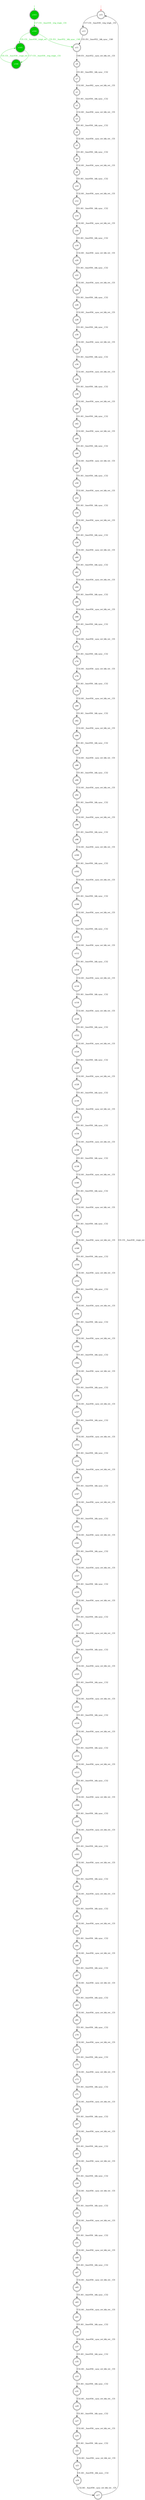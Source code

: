 digraph diffautomaton {
	15 [label=<s15> shape="doublecircle"];
	163 [label=<s163> shape="doublecircle" fillcolor="#00cc00" fontcolor="#ffffff" style="filled"];
	1 [label=<s1> shape="doublecircle"];
	2 [label=<s2> shape="doublecircle"];
	3 [label=<s3> shape="doublecircle"];
	4 [label=<s4> shape="doublecircle"];
	5 [label=<s5> shape="doublecircle"];
	6 [label=<s6> shape="doublecircle"];
	7 [label=<s7> shape="doublecircle"];
	8 [label=<s8> shape="doublecircle"];
	9 [label=<s9> shape="doublecircle"];
	10 [label=<s10> shape="doublecircle"];
	11 [label=<s11> shape="doublecircle"];
	12 [label=<s12> shape="doublecircle"];
	13 [label=<s13> shape="doublecircle"];
	14 [label=<s14> shape="doublecircle"];
	16 [label=<s16> shape="doublecircle"];
	17 [label=<s17> shape="doublecircle"];
	18 [label=<s18> shape="doublecircle"];
	19 [label=<s19> shape="doublecircle"];
	20 [label=<s20> shape="doublecircle"];
	21 [label=<s21> shape="doublecircle"];
	22 [label=<s22> shape="doublecircle"];
	23 [label=<s23> shape="doublecircle"];
	24 [label=<s24> shape="doublecircle"];
	25 [label=<s25> shape="doublecircle"];
	26 [label=<s26> shape="doublecircle"];
	27 [label=<s27> shape="doublecircle"];
	28 [label=<s28> shape="doublecircle"];
	29 [label=<s29> shape="doublecircle"];
	30 [label=<s30> shape="doublecircle"];
	31 [label=<s31> shape="doublecircle"];
	32 [label=<s32> shape="doublecircle"];
	33 [label=<s33> shape="doublecircle"];
	34 [label=<s34> shape="doublecircle"];
	35 [label=<s35> shape="doublecircle"];
	36 [label=<s36> shape="doublecircle"];
	37 [label=<s37> shape="doublecircle"];
	38 [label=<s38> shape="doublecircle"];
	39 [label=<s39> shape="doublecircle"];
	40 [label=<s40> shape="doublecircle"];
	41 [label=<s41> shape="doublecircle"];
	42 [label=<s42> shape="doublecircle"];
	43 [label=<s43> shape="doublecircle"];
	44 [label=<s44> shape="doublecircle"];
	45 [label=<s45> shape="doublecircle"];
	46 [label=<s46> shape="doublecircle"];
	47 [label=<s47> shape="doublecircle"];
	48 [label=<s48> shape="doublecircle"];
	49 [label=<s49> shape="doublecircle"];
	50 [label=<s50> shape="doublecircle"];
	51 [label=<s51> shape="doublecircle"];
	52 [label=<s52> shape="doublecircle"];
	53 [label=<s53> shape="doublecircle"];
	54 [label=<s54> shape="doublecircle"];
	55 [label=<s55> shape="doublecircle"];
	56 [label=<s56> shape="doublecircle"];
	57 [label=<s57> shape="doublecircle"];
	58 [label=<s58> shape="doublecircle"];
	59 [label=<s59> shape="doublecircle"];
	60 [label=<s60> shape="doublecircle"];
	61 [label=<s61> shape="doublecircle"];
	62 [label=<s62> shape="doublecircle"];
	63 [label=<s63> shape="doublecircle"];
	64 [label=<s64> shape="doublecircle"];
	65 [label=<s65> shape="doublecircle"];
	66 [label=<s66> shape="doublecircle"];
	67 [label=<s67> shape="doublecircle"];
	68 [label=<s68> shape="doublecircle"];
	69 [label=<s69> shape="doublecircle"];
	70 [label=<s70> shape="doublecircle"];
	71 [label=<s71> shape="doublecircle"];
	72 [label=<s72> shape="doublecircle"];
	73 [label=<s73> shape="doublecircle"];
	74 [label=<s74> shape="doublecircle"];
	75 [label=<s75> shape="doublecircle"];
	76 [label=<s76> shape="doublecircle"];
	77 [label=<s77> shape="doublecircle"];
	78 [label=<s78> shape="doublecircle"];
	79 [label=<s79> shape="doublecircle"];
	80 [label=<s80> shape="doublecircle"];
	81 [label=<s81> shape="doublecircle"];
	82 [label=<s82> shape="doublecircle"];
	83 [label=<s83> shape="doublecircle"];
	84 [label=<s84> shape="doublecircle"];
	85 [label=<s85> shape="doublecircle"];
	86 [label=<s86> shape="doublecircle"];
	87 [label=<s87> shape="doublecircle"];
	88 [label=<s88> shape="doublecircle"];
	89 [label=<s89> shape="doublecircle"];
	90 [label=<s90> shape="doublecircle"];
	91 [label=<s91> shape="doublecircle"];
	92 [label=<s92> shape="doublecircle"];
	93 [label=<s93> shape="doublecircle"];
	94 [label=<s94> shape="doublecircle"];
	95 [label=<s95> shape="doublecircle"];
	96 [label=<s96> shape="doublecircle"];
	97 [label=<s97> shape="doublecircle"];
	98 [label=<s98> shape="doublecircle"];
	99 [label=<s99> shape="doublecircle"];
	100 [label=<s100> shape="doublecircle"];
	101 [label=<s101> shape="doublecircle"];
	102 [label=<s102> shape="doublecircle"];
	103 [label=<s103> shape="doublecircle"];
	104 [label=<s104> shape="doublecircle"];
	105 [label=<s105> shape="doublecircle"];
	106 [label=<s106> shape="doublecircle"];
	107 [label=<s107> shape="doublecircle"];
	108 [label=<s108> shape="doublecircle"];
	109 [label=<s109> shape="doublecircle"];
	110 [label=<s110> shape="doublecircle"];
	111 [label=<s111> shape="doublecircle"];
	112 [label=<s112> shape="doublecircle"];
	113 [label=<s113> shape="doublecircle"];
	114 [label=<s114> shape="doublecircle"];
	115 [label=<s115> shape="doublecircle"];
	116 [label=<s116> shape="doublecircle"];
	117 [label=<s117> shape="doublecircle"];
	118 [label=<s118> shape="doublecircle"];
	119 [label=<s119> shape="doublecircle"];
	120 [label=<s120> shape="doublecircle"];
	121 [label=<s121> shape="doublecircle"];
	122 [label=<s122> shape="doublecircle"];
	123 [label=<s123> shape="doublecircle"];
	124 [label=<s124> shape="doublecircle"];
	125 [label=<s125> shape="doublecircle"];
	126 [label=<s126> shape="doublecircle"];
	127 [label=<s127> shape="doublecircle"];
	128 [label=<s128> shape="doublecircle"];
	129 [label=<s129> shape="doublecircle"];
	130 [label=<s130> shape="doublecircle"];
	131 [label=<s131> shape="doublecircle"];
	132 [label=<s132> shape="doublecircle"];
	133 [label=<s133> shape="doublecircle"];
	134 [label=<s134> shape="doublecircle"];
	135 [label=<s135> shape="doublecircle"];
	136 [label=<s136> shape="doublecircle"];
	137 [label=<s137> shape="doublecircle"];
	138 [label=<s138> shape="doublecircle"];
	139 [label=<s139> shape="doublecircle"];
	140 [label=<s140> shape="doublecircle"];
	141 [label=<s141> shape="doublecircle"];
	142 [label=<s142> shape="doublecircle"];
	143 [label=<s143> shape="doublecircle"];
	144 [label=<s144> shape="doublecircle"];
	145 [label=<s145> shape="doublecircle"];
	146 [label=<s146> shape="doublecircle"];
	147 [label=<s147> shape="doublecircle"];
	148 [label=<s148> shape="doublecircle"];
	149 [label=<s149> shape="doublecircle"];
	150 [label=<s150> shape="doublecircle"];
	151 [label=<s151> shape="doublecircle"];
	152 [label=<s152> shape="doublecircle"];
	153 [label=<s153> shape="doublecircle"];
	154 [label=<s154> shape="doublecircle"];
	155 [label=<s155> shape="doublecircle"];
	156 [label=<s156> shape="doublecircle"];
	157 [label=<s157> shape="doublecircle"];
	158 [label=<s158> shape="doublecircle"];
	159 [label=<s159> shape="doublecircle"];
	160 [label=<s160> shape="doublecircle"];
	161 [label=<s161> shape="doublecircle"];
	162 [label=<s162> shape="doublecircle"];
	164 [label=<s164> shape="doublecircle" fillcolor="#00cc00" fontcolor="#ffffff" style="filled"];
	165 [label=<s165> shape="doublecircle" fillcolor="#00cc00" fontcolor="#ffffff" style="filled"];
	166 [label=<s166> shape="doublecircle" fillcolor="#00cc00" fontcolor="#ffffff" style="filled"];
	__init15 [label=<> shape="none"];
	__init15 -> 15 [color="#ff4040"];
	__init163 [label=<> shape="none"];
	__init163 -> 163 [color="#00cc00"];
	15 -> 13 [label=<<font color="#000000">C17.CI1__func030__trig_trigh__CI1</font>> id="15-0-13"];
	163 -> 164 [label=<<font color="#00cc00">C17.CI1__func030__trig_trigh__CI1</font>> color="#00cc00" id="163-0-164"];
	1 -> 2 [label=<<font color="#000000">CI1.I41__func056__blk_sync__C32</font>> id="1-0-2"];
	2 -> 3 [label=<<font color="#000000">C32.I41__func056__sync_ret_blk_ret__CI1</font>> id="2-0-3"];
	3 -> 4 [label=<<font color="#000000">CI1.I41__func056__blk_sync__C32</font>> id="3-0-4"];
	4 -> 5 [label=<<font color="#000000">C32.I41__func056__sync_ret_blk_ret__CI1</font>> id="4-0-5"];
	5 -> 6 [label=<<font color="#000000">CI1.I41__func056__blk_sync__C32</font>> id="5-0-6"];
	6 -> 8 [label=<<font color="#000000">C32.I41__func056__sync_ret_blk_ret__CI1</font>> id="6-0-8"];
	7 -> 1 [label=<<font color="#000000">C32.I41__func092__sync_ret_blk_ret__CI1</font>> id="7-0-1"];
	8 -> 10 [label=<<font color="#000000">CI1.I41__func056__blk_sync__C32</font>> id="8-0-10"];
	9 -> 7 [label=<<font color="#000000">CI1.I41__func092__blk_sync__C32</font>> id="9-0-7"];
	10 -> 12 [label=<<font color="#000000">C32.I41__func056__sync_ret_blk_ret__CI1</font>> id="10-0-12"];
	11 -> 9 [label=<<font color="#000000">C40.I51__func052__sync_ret_blk_ret__CI1</font>> id="11-0-9"];
	12 -> 14 [label=<<font color="#000000">CI1.I41__func056__blk_sync__C32</font>> id="12-0-14"];
	13 -> 11 [label=<<font color="#000000">CI1.I51__func052__blk_sync__C40</font>> id="13-0-11"];
	14 -> 16 [label=<<font color="#000000">C32.I41__func056__sync_ret_blk_ret__CI1</font>> id="14-0-16"];
	16 -> 18 [label=<<font color="#000000">CI1.I41__func056__blk_sync__C32</font>> id="16-0-18"];
	17 -> 15 [label=<<font color="#000000">CI1.CI1__func030__trigh_ret</font>> id="17-0-15"];
	18 -> 20 [label=<<font color="#000000">C32.I41__func056__sync_ret_blk_ret__CI1</font>> id="18-0-20"];
	19 -> 17 [label=<<font color="#000000">C32.I41__func056__sync_ret_blk_ret__CI1</font>> id="19-0-17"];
	20 -> 22 [label=<<font color="#000000">CI1.I41__func056__blk_sync__C32</font>> id="20-0-22"];
	21 -> 19 [label=<<font color="#000000">CI1.I41__func056__blk_sync__C32</font>> id="21-0-19"];
	22 -> 24 [label=<<font color="#000000">C32.I41__func056__sync_ret_blk_ret__CI1</font>> id="22-0-24"];
	23 -> 21 [label=<<font color="#000000">C32.I41__func056__sync_ret_blk_ret__CI1</font>> id="23-0-21"];
	24 -> 26 [label=<<font color="#000000">CI1.I41__func056__blk_sync__C32</font>> id="24-0-26"];
	25 -> 23 [label=<<font color="#000000">CI1.I41__func056__blk_sync__C32</font>> id="25-0-23"];
	26 -> 28 [label=<<font color="#000000">C32.I41__func056__sync_ret_blk_ret__CI1</font>> id="26-0-28"];
	27 -> 25 [label=<<font color="#000000">C32.I41__func056__sync_ret_blk_ret__CI1</font>> id="27-0-25"];
	28 -> 30 [label=<<font color="#000000">CI1.I41__func056__blk_sync__C32</font>> id="28-0-30"];
	29 -> 27 [label=<<font color="#000000">CI1.I41__func056__blk_sync__C32</font>> id="29-0-27"];
	30 -> 32 [label=<<font color="#000000">C32.I41__func056__sync_ret_blk_ret__CI1</font>> id="30-0-32"];
	31 -> 29 [label=<<font color="#000000">C32.I41__func056__sync_ret_blk_ret__CI1</font>> id="31-0-29"];
	32 -> 34 [label=<<font color="#000000">CI1.I41__func056__blk_sync__C32</font>> id="32-0-34"];
	33 -> 31 [label=<<font color="#000000">CI1.I41__func056__blk_sync__C32</font>> id="33-0-31"];
	34 -> 36 [label=<<font color="#000000">C32.I41__func056__sync_ret_blk_ret__CI1</font>> id="34-0-36"];
	35 -> 33 [label=<<font color="#000000">C32.I41__func056__sync_ret_blk_ret__CI1</font>> id="35-0-33"];
	36 -> 38 [label=<<font color="#000000">CI1.I41__func056__blk_sync__C32</font>> id="36-0-38"];
	37 -> 35 [label=<<font color="#000000">CI1.I41__func056__blk_sync__C32</font>> id="37-0-35"];
	38 -> 40 [label=<<font color="#000000">C32.I41__func056__sync_ret_blk_ret__CI1</font>> id="38-0-40"];
	39 -> 37 [label=<<font color="#000000">C32.I41__func056__sync_ret_blk_ret__CI1</font>> id="39-0-37"];
	40 -> 42 [label=<<font color="#000000">CI1.I41__func056__blk_sync__C32</font>> id="40-0-42"];
	41 -> 39 [label=<<font color="#000000">CI1.I41__func056__blk_sync__C32</font>> id="41-0-39"];
	42 -> 44 [label=<<font color="#000000">C32.I41__func056__sync_ret_blk_ret__CI1</font>> id="42-0-44"];
	43 -> 41 [label=<<font color="#000000">C32.I41__func056__sync_ret_blk_ret__CI1</font>> id="43-0-41"];
	44 -> 46 [label=<<font color="#000000">CI1.I41__func056__blk_sync__C32</font>> id="44-0-46"];
	45 -> 43 [label=<<font color="#000000">CI1.I41__func056__blk_sync__C32</font>> id="45-0-43"];
	46 -> 48 [label=<<font color="#000000">C32.I41__func056__sync_ret_blk_ret__CI1</font>> id="46-0-48"];
	47 -> 45 [label=<<font color="#000000">C32.I41__func056__sync_ret_blk_ret__CI1</font>> id="47-0-45"];
	48 -> 50 [label=<<font color="#000000">CI1.I41__func056__blk_sync__C32</font>> id="48-0-50"];
	49 -> 47 [label=<<font color="#000000">CI1.I41__func056__blk_sync__C32</font>> id="49-0-47"];
	50 -> 52 [label=<<font color="#000000">C32.I41__func056__sync_ret_blk_ret__CI1</font>> id="50-0-52"];
	51 -> 49 [label=<<font color="#000000">C32.I41__func056__sync_ret_blk_ret__CI1</font>> id="51-0-49"];
	52 -> 54 [label=<<font color="#000000">CI1.I41__func056__blk_sync__C32</font>> id="52-0-54"];
	53 -> 51 [label=<<font color="#000000">CI1.I41__func056__blk_sync__C32</font>> id="53-0-51"];
	54 -> 56 [label=<<font color="#000000">C32.I41__func056__sync_ret_blk_ret__CI1</font>> id="54-0-56"];
	55 -> 53 [label=<<font color="#000000">C32.I41__func056__sync_ret_blk_ret__CI1</font>> id="55-0-53"];
	56 -> 58 [label=<<font color="#000000">CI1.I41__func056__blk_sync__C32</font>> id="56-0-58"];
	57 -> 55 [label=<<font color="#000000">CI1.I41__func056__blk_sync__C32</font>> id="57-0-55"];
	58 -> 60 [label=<<font color="#000000">C32.I41__func056__sync_ret_blk_ret__CI1</font>> id="58-0-60"];
	59 -> 57 [label=<<font color="#000000">C32.I41__func056__sync_ret_blk_ret__CI1</font>> id="59-0-57"];
	60 -> 62 [label=<<font color="#000000">CI1.I41__func056__blk_sync__C32</font>> id="60-0-62"];
	61 -> 59 [label=<<font color="#000000">CI1.I41__func056__blk_sync__C32</font>> id="61-0-59"];
	62 -> 64 [label=<<font color="#000000">C32.I41__func056__sync_ret_blk_ret__CI1</font>> id="62-0-64"];
	63 -> 61 [label=<<font color="#000000">C32.I41__func056__sync_ret_blk_ret__CI1</font>> id="63-0-61"];
	64 -> 66 [label=<<font color="#000000">CI1.I41__func056__blk_sync__C32</font>> id="64-0-66"];
	65 -> 63 [label=<<font color="#000000">CI1.I41__func056__blk_sync__C32</font>> id="65-0-63"];
	66 -> 68 [label=<<font color="#000000">C32.I41__func056__sync_ret_blk_ret__CI1</font>> id="66-0-68"];
	67 -> 65 [label=<<font color="#000000">C32.I41__func056__sync_ret_blk_ret__CI1</font>> id="67-0-65"];
	68 -> 70 [label=<<font color="#000000">CI1.I41__func056__blk_sync__C32</font>> id="68-0-70"];
	69 -> 67 [label=<<font color="#000000">CI1.I41__func056__blk_sync__C32</font>> id="69-0-67"];
	70 -> 72 [label=<<font color="#000000">C32.I41__func056__sync_ret_blk_ret__CI1</font>> id="70-0-72"];
	71 -> 69 [label=<<font color="#000000">C32.I41__func056__sync_ret_blk_ret__CI1</font>> id="71-0-69"];
	72 -> 74 [label=<<font color="#000000">CI1.I41__func056__blk_sync__C32</font>> id="72-0-74"];
	73 -> 71 [label=<<font color="#000000">CI1.I41__func056__blk_sync__C32</font>> id="73-0-71"];
	74 -> 76 [label=<<font color="#000000">C32.I41__func056__sync_ret_blk_ret__CI1</font>> id="74-0-76"];
	75 -> 73 [label=<<font color="#000000">C32.I41__func056__sync_ret_blk_ret__CI1</font>> id="75-0-73"];
	76 -> 78 [label=<<font color="#000000">CI1.I41__func056__blk_sync__C32</font>> id="76-0-78"];
	77 -> 75 [label=<<font color="#000000">CI1.I41__func056__blk_sync__C32</font>> id="77-0-75"];
	78 -> 80 [label=<<font color="#000000">C32.I41__func056__sync_ret_blk_ret__CI1</font>> id="78-0-80"];
	79 -> 77 [label=<<font color="#000000">C32.I41__func056__sync_ret_blk_ret__CI1</font>> id="79-0-77"];
	80 -> 82 [label=<<font color="#000000">CI1.I41__func056__blk_sync__C32</font>> id="80-0-82"];
	81 -> 79 [label=<<font color="#000000">CI1.I41__func056__blk_sync__C32</font>> id="81-0-79"];
	82 -> 84 [label=<<font color="#000000">C32.I41__func056__sync_ret_blk_ret__CI1</font>> id="82-0-84"];
	83 -> 81 [label=<<font color="#000000">C32.I41__func056__sync_ret_blk_ret__CI1</font>> id="83-0-81"];
	84 -> 86 [label=<<font color="#000000">CI1.I41__func056__blk_sync__C32</font>> id="84-0-86"];
	85 -> 83 [label=<<font color="#000000">CI1.I41__func056__blk_sync__C32</font>> id="85-0-83"];
	86 -> 88 [label=<<font color="#000000">C32.I41__func056__sync_ret_blk_ret__CI1</font>> id="86-0-88"];
	87 -> 85 [label=<<font color="#000000">C32.I41__func056__sync_ret_blk_ret__CI1</font>> id="87-0-85"];
	88 -> 90 [label=<<font color="#000000">CI1.I41__func056__blk_sync__C32</font>> id="88-0-90"];
	89 -> 87 [label=<<font color="#000000">CI1.I41__func056__blk_sync__C32</font>> id="89-0-87"];
	90 -> 92 [label=<<font color="#000000">C32.I41__func056__sync_ret_blk_ret__CI1</font>> id="90-0-92"];
	91 -> 89 [label=<<font color="#000000">C32.I41__func056__sync_ret_blk_ret__CI1</font>> id="91-0-89"];
	92 -> 94 [label=<<font color="#000000">CI1.I41__func056__blk_sync__C32</font>> id="92-0-94"];
	93 -> 91 [label=<<font color="#000000">CI1.I41__func056__blk_sync__C32</font>> id="93-0-91"];
	94 -> 96 [label=<<font color="#000000">C32.I41__func056__sync_ret_blk_ret__CI1</font>> id="94-0-96"];
	95 -> 93 [label=<<font color="#000000">C32.I41__func056__sync_ret_blk_ret__CI1</font>> id="95-0-93"];
	96 -> 98 [label=<<font color="#000000">CI1.I41__func056__blk_sync__C32</font>> id="96-0-98"];
	97 -> 95 [label=<<font color="#000000">CI1.I41__func056__blk_sync__C32</font>> id="97-0-95"];
	98 -> 100 [label=<<font color="#000000">C32.I41__func056__sync_ret_blk_ret__CI1</font>> id="98-0-100"];
	99 -> 97 [label=<<font color="#000000">C32.I41__func056__sync_ret_blk_ret__CI1</font>> id="99-0-97"];
	100 -> 102 [label=<<font color="#000000">CI1.I41__func056__blk_sync__C32</font>> id="100-0-102"];
	101 -> 99 [label=<<font color="#000000">CI1.I41__func056__blk_sync__C32</font>> id="101-0-99"];
	102 -> 104 [label=<<font color="#000000">C32.I41__func056__sync_ret_blk_ret__CI1</font>> id="102-0-104"];
	103 -> 101 [label=<<font color="#000000">C32.I41__func056__sync_ret_blk_ret__CI1</font>> id="103-0-101"];
	104 -> 106 [label=<<font color="#000000">CI1.I41__func056__blk_sync__C32</font>> id="104-0-106"];
	105 -> 103 [label=<<font color="#000000">CI1.I41__func056__blk_sync__C32</font>> id="105-0-103"];
	106 -> 108 [label=<<font color="#000000">C32.I41__func056__sync_ret_blk_ret__CI1</font>> id="106-0-108"];
	107 -> 105 [label=<<font color="#000000">C32.I41__func056__sync_ret_blk_ret__CI1</font>> id="107-0-105"];
	108 -> 110 [label=<<font color="#000000">CI1.I41__func056__blk_sync__C32</font>> id="108-0-110"];
	109 -> 107 [label=<<font color="#000000">CI1.I41__func056__blk_sync__C32</font>> id="109-0-107"];
	110 -> 112 [label=<<font color="#000000">C32.I41__func056__sync_ret_blk_ret__CI1</font>> id="110-0-112"];
	111 -> 109 [label=<<font color="#000000">C32.I41__func056__sync_ret_blk_ret__CI1</font>> id="111-0-109"];
	112 -> 114 [label=<<font color="#000000">CI1.I41__func056__blk_sync__C32</font>> id="112-0-114"];
	113 -> 111 [label=<<font color="#000000">CI1.I41__func056__blk_sync__C32</font>> id="113-0-111"];
	114 -> 116 [label=<<font color="#000000">C32.I41__func056__sync_ret_blk_ret__CI1</font>> id="114-0-116"];
	115 -> 113 [label=<<font color="#000000">C32.I41__func056__sync_ret_blk_ret__CI1</font>> id="115-0-113"];
	116 -> 118 [label=<<font color="#000000">CI1.I41__func056__blk_sync__C32</font>> id="116-0-118"];
	117 -> 115 [label=<<font color="#000000">CI1.I41__func056__blk_sync__C32</font>> id="117-0-115"];
	118 -> 120 [label=<<font color="#000000">C32.I41__func056__sync_ret_blk_ret__CI1</font>> id="118-0-120"];
	119 -> 117 [label=<<font color="#000000">C32.I41__func056__sync_ret_blk_ret__CI1</font>> id="119-0-117"];
	120 -> 122 [label=<<font color="#000000">CI1.I41__func056__blk_sync__C32</font>> id="120-0-122"];
	121 -> 119 [label=<<font color="#000000">CI1.I41__func056__blk_sync__C32</font>> id="121-0-119"];
	122 -> 124 [label=<<font color="#000000">C32.I41__func056__sync_ret_blk_ret__CI1</font>> id="122-0-124"];
	123 -> 121 [label=<<font color="#000000">C32.I41__func056__sync_ret_blk_ret__CI1</font>> id="123-0-121"];
	124 -> 126 [label=<<font color="#000000">CI1.I41__func056__blk_sync__C32</font>> id="124-0-126"];
	125 -> 123 [label=<<font color="#000000">CI1.I41__func056__blk_sync__C32</font>> id="125-0-123"];
	126 -> 128 [label=<<font color="#000000">C32.I41__func056__sync_ret_blk_ret__CI1</font>> id="126-0-128"];
	127 -> 125 [label=<<font color="#000000">C32.I41__func056__sync_ret_blk_ret__CI1</font>> id="127-0-125"];
	128 -> 130 [label=<<font color="#000000">CI1.I41__func056__blk_sync__C32</font>> id="128-0-130"];
	129 -> 127 [label=<<font color="#000000">CI1.I41__func056__blk_sync__C32</font>> id="129-0-127"];
	130 -> 132 [label=<<font color="#000000">C32.I41__func056__sync_ret_blk_ret__CI1</font>> id="130-0-132"];
	131 -> 129 [label=<<font color="#000000">C32.I41__func056__sync_ret_blk_ret__CI1</font>> id="131-0-129"];
	132 -> 134 [label=<<font color="#000000">CI1.I41__func056__blk_sync__C32</font>> id="132-0-134"];
	133 -> 131 [label=<<font color="#000000">CI1.I41__func056__blk_sync__C32</font>> id="133-0-131"];
	134 -> 136 [label=<<font color="#000000">C32.I41__func056__sync_ret_blk_ret__CI1</font>> id="134-0-136"];
	135 -> 133 [label=<<font color="#000000">C32.I41__func056__sync_ret_blk_ret__CI1</font>> id="135-0-133"];
	136 -> 138 [label=<<font color="#000000">CI1.I41__func056__blk_sync__C32</font>> id="136-0-138"];
	137 -> 135 [label=<<font color="#000000">CI1.I41__func056__blk_sync__C32</font>> id="137-0-135"];
	138 -> 140 [label=<<font color="#000000">C32.I41__func056__sync_ret_blk_ret__CI1</font>> id="138-0-140"];
	139 -> 137 [label=<<font color="#000000">C32.I41__func056__sync_ret_blk_ret__CI1</font>> id="139-0-137"];
	140 -> 142 [label=<<font color="#000000">CI1.I41__func056__blk_sync__C32</font>> id="140-0-142"];
	141 -> 139 [label=<<font color="#000000">CI1.I41__func056__blk_sync__C32</font>> id="141-0-139"];
	142 -> 144 [label=<<font color="#000000">C32.I41__func056__sync_ret_blk_ret__CI1</font>> id="142-0-144"];
	143 -> 141 [label=<<font color="#000000">C32.I41__func056__sync_ret_blk_ret__CI1</font>> id="143-0-141"];
	144 -> 146 [label=<<font color="#000000">CI1.I41__func056__blk_sync__C32</font>> id="144-0-146"];
	145 -> 143 [label=<<font color="#000000">CI1.I41__func056__blk_sync__C32</font>> id="145-0-143"];
	146 -> 148 [label=<<font color="#000000">C32.I41__func056__sync_ret_blk_ret__CI1</font>> id="146-0-148"];
	147 -> 145 [label=<<font color="#000000">C32.I41__func056__sync_ret_blk_ret__CI1</font>> id="147-0-145"];
	148 -> 150 [label=<<font color="#000000">CI1.I41__func056__blk_sync__C32</font>> id="148-0-150"];
	149 -> 147 [label=<<font color="#000000">CI1.I41__func056__blk_sync__C32</font>> id="149-0-147"];
	150 -> 152 [label=<<font color="#000000">C32.I41__func056__sync_ret_blk_ret__CI1</font>> id="150-0-152"];
	151 -> 149 [label=<<font color="#000000">C32.I41__func056__sync_ret_blk_ret__CI1</font>> id="151-0-149"];
	152 -> 154 [label=<<font color="#000000">CI1.I41__func056__blk_sync__C32</font>> id="152-0-154"];
	153 -> 151 [label=<<font color="#000000">CI1.I41__func056__blk_sync__C32</font>> id="153-0-151"];
	154 -> 156 [label=<<font color="#000000">C32.I41__func056__sync_ret_blk_ret__CI1</font>> id="154-0-156"];
	155 -> 153 [label=<<font color="#000000">C32.I41__func056__sync_ret_blk_ret__CI1</font>> id="155-0-153"];
	156 -> 158 [label=<<font color="#000000">CI1.I41__func056__blk_sync__C32</font>> id="156-0-158"];
	157 -> 155 [label=<<font color="#000000">CI1.I41__func056__blk_sync__C32</font>> id="157-0-155"];
	158 -> 160 [label=<<font color="#000000">C32.I41__func056__sync_ret_blk_ret__CI1</font>> id="158-0-160"];
	159 -> 157 [label=<<font color="#000000">C32.I41__func056__sync_ret_blk_ret__CI1</font>> id="159-0-157"];
	160 -> 162 [label=<<font color="#000000">CI1.I41__func056__blk_sync__C32</font>> id="160-0-162"];
	161 -> 159 [label=<<font color="#000000">CI1.I41__func056__blk_sync__C32</font>> id="161-0-159"];
	162 -> 161 [label=<<font color="#000000">C32.I41__func056__sync_ret_blk_ret__CI1</font>> id="162-0-161"];
	164 -> 165 [label=<<font color="#00cc00">CI1.CI1__func030__trigh_ret</font>> color="#00cc00" id="164-0-165"];
	164 -> 11 [label=<<font color="#00cc00">CI1.I51__func052__blk_sync__C40</font>> color="#00cc00" id="164-1-11"];
	165 -> 166 [label=<<font color="#00cc00">C17.CI1__func030__trig_trigh__CI1</font>> color="#00cc00" id="165-0-166"];
	166 -> 165 [label=<<font color="#00cc00">CI1.CI1__func030__trigh_ret</font>> color="#00cc00" id="166-0-165"];
}
